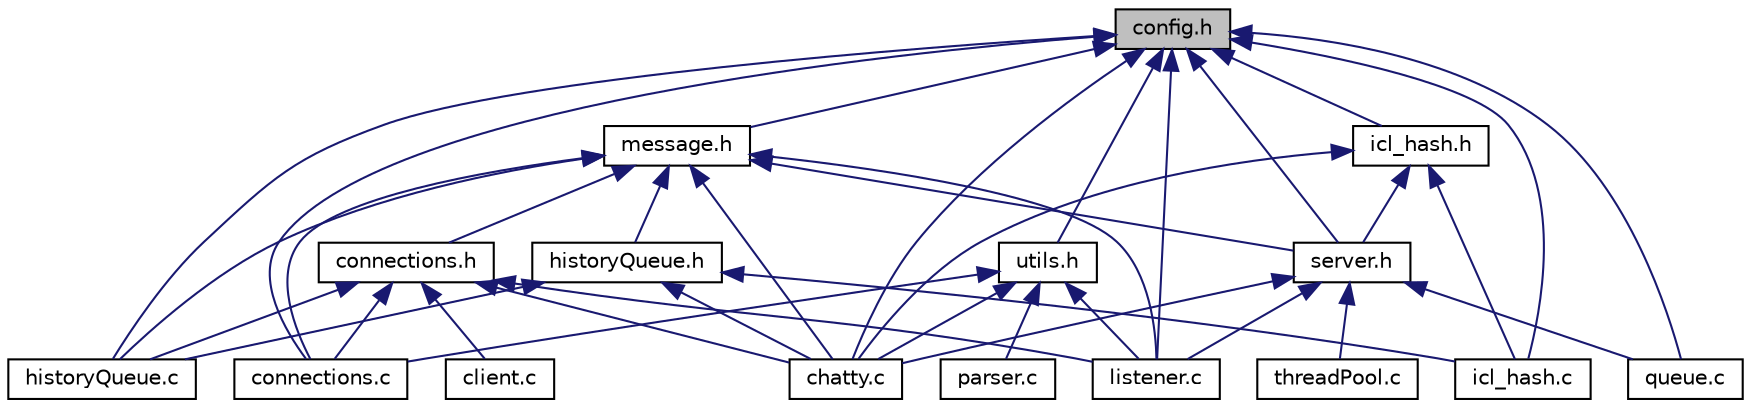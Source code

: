 digraph "config.h"
{
  edge [fontname="Helvetica",fontsize="10",labelfontname="Helvetica",labelfontsize="10"];
  node [fontname="Helvetica",fontsize="10",shape=record];
  Node1 [label="config.h",height=0.2,width=0.4,color="black", fillcolor="grey75", style="filled", fontcolor="black"];
  Node1 -> Node2 [dir="back",color="midnightblue",fontsize="10",style="solid",fontname="Helvetica"];
  Node2 [label="message.h",height=0.2,width=0.4,color="black", fillcolor="white", style="filled",URL="$message_8h.html",tooltip="Contiene il formato del messaggio. "];
  Node2 -> Node3 [dir="back",color="midnightblue",fontsize="10",style="solid",fontname="Helvetica"];
  Node3 [label="chatty.c",height=0.2,width=0.4,color="black", fillcolor="white", style="filled",URL="$chatty_8c.html",tooltip="File principale del server chatterbox. "];
  Node2 -> Node4 [dir="back",color="midnightblue",fontsize="10",style="solid",fontname="Helvetica"];
  Node4 [label="connections.h",height=0.2,width=0.4,color="black", fillcolor="white", style="filled",URL="$connections_8h.html",tooltip="le funzioni del protocollo clients-server "];
  Node4 -> Node3 [dir="back",color="midnightblue",fontsize="10",style="solid",fontname="Helvetica"];
  Node4 -> Node5 [dir="back",color="midnightblue",fontsize="10",style="solid",fontname="Helvetica"];
  Node5 [label="client.c",height=0.2,width=0.4,color="black", fillcolor="white", style="filled",URL="$client_8c.html",tooltip="Semplice client di test. "];
  Node4 -> Node6 [dir="back",color="midnightblue",fontsize="10",style="solid",fontname="Helvetica"];
  Node6 [label="connections.c",height=0.2,width=0.4,color="black", fillcolor="white", style="filled",URL="$connections_8c.html"];
  Node4 -> Node7 [dir="back",color="midnightblue",fontsize="10",style="solid",fontname="Helvetica"];
  Node7 [label="historyQueue.c",height=0.2,width=0.4,color="black", fillcolor="white", style="filled",URL="$historyQueue_8c.html",tooltip="file che implementa le code dei messaggi ricevuti da un client "];
  Node4 -> Node8 [dir="back",color="midnightblue",fontsize="10",style="solid",fontname="Helvetica"];
  Node8 [label="listener.c",height=0.2,width=0.4,color="black", fillcolor="white", style="filled",URL="$listener_8c.html",tooltip="implementazione delle funzioni del listener in server.h "];
  Node2 -> Node9 [dir="back",color="midnightblue",fontsize="10",style="solid",fontname="Helvetica"];
  Node9 [label="historyQueue.h",height=0.2,width=0.4,color="black", fillcolor="white", style="filled",URL="$historyQueue_8h.html",tooltip="File header della coda dei messaggi ricevuti da un client. "];
  Node9 -> Node3 [dir="back",color="midnightblue",fontsize="10",style="solid",fontname="Helvetica"];
  Node9 -> Node7 [dir="back",color="midnightblue",fontsize="10",style="solid",fontname="Helvetica"];
  Node9 -> Node10 [dir="back",color="midnightblue",fontsize="10",style="solid",fontname="Helvetica"];
  Node10 [label="icl_hash.c",height=0.2,width=0.4,color="black", fillcolor="white", style="filled",URL="$icl__hash_8c.html",tooltip="Dependency free hash table implementation, slightly modified by Remo Andreoli to implement section lo..."];
  Node2 -> Node11 [dir="back",color="midnightblue",fontsize="10",style="solid",fontname="Helvetica"];
  Node11 [label="server.h",height=0.2,width=0.4,color="black", fillcolor="white", style="filled",URL="$server_8h_source.html"];
  Node11 -> Node3 [dir="back",color="midnightblue",fontsize="10",style="solid",fontname="Helvetica"];
  Node11 -> Node8 [dir="back",color="midnightblue",fontsize="10",style="solid",fontname="Helvetica"];
  Node11 -> Node12 [dir="back",color="midnightblue",fontsize="10",style="solid",fontname="Helvetica"];
  Node12 [label="queue.c",height=0.2,width=0.4,color="black", fillcolor="white", style="filled",URL="$queue_8c.html",tooltip="File di implementazione dell&#39;interfaccia per la coda, aggiunte alcune funzioni in fondo..."];
  Node11 -> Node13 [dir="back",color="midnightblue",fontsize="10",style="solid",fontname="Helvetica"];
  Node13 [label="threadPool.c",height=0.2,width=0.4,color="black", fillcolor="white", style="filled",URL="$threadPool_8c.html",tooltip="Implementazione del threadpool. "];
  Node2 -> Node6 [dir="back",color="midnightblue",fontsize="10",style="solid",fontname="Helvetica"];
  Node2 -> Node7 [dir="back",color="midnightblue",fontsize="10",style="solid",fontname="Helvetica"];
  Node2 -> Node8 [dir="back",color="midnightblue",fontsize="10",style="solid",fontname="Helvetica"];
  Node1 -> Node11 [dir="back",color="midnightblue",fontsize="10",style="solid",fontname="Helvetica"];
  Node1 -> Node14 [dir="back",color="midnightblue",fontsize="10",style="solid",fontname="Helvetica"];
  Node14 [label="icl_hash.h",height=0.2,width=0.4,color="black", fillcolor="white", style="filled",URL="$icl__hash_8h.html",tooltip="Header file for icl_hash routines. "];
  Node14 -> Node11 [dir="back",color="midnightblue",fontsize="10",style="solid",fontname="Helvetica"];
  Node14 -> Node3 [dir="back",color="midnightblue",fontsize="10",style="solid",fontname="Helvetica"];
  Node14 -> Node10 [dir="back",color="midnightblue",fontsize="10",style="solid",fontname="Helvetica"];
  Node1 -> Node3 [dir="back",color="midnightblue",fontsize="10",style="solid",fontname="Helvetica"];
  Node1 -> Node15 [dir="back",color="midnightblue",fontsize="10",style="solid",fontname="Helvetica"];
  Node15 [label="utils.h",height=0.2,width=0.4,color="black", fillcolor="white", style="filled",URL="$utils_8h.html",tooltip="file contenente funzioni/macro/strutture utili in generale "];
  Node15 -> Node3 [dir="back",color="midnightblue",fontsize="10",style="solid",fontname="Helvetica"];
  Node15 -> Node6 [dir="back",color="midnightblue",fontsize="10",style="solid",fontname="Helvetica"];
  Node15 -> Node8 [dir="back",color="midnightblue",fontsize="10",style="solid",fontname="Helvetica"];
  Node15 -> Node16 [dir="back",color="midnightblue",fontsize="10",style="solid",fontname="Helvetica"];
  Node16 [label="parser.c",height=0.2,width=0.4,color="black", fillcolor="white", style="filled",URL="$parser_8c.html",tooltip="file che implementa il parser(in utils.h) del file di configurazione del server "];
  Node1 -> Node6 [dir="back",color="midnightblue",fontsize="10",style="solid",fontname="Helvetica"];
  Node1 -> Node7 [dir="back",color="midnightblue",fontsize="10",style="solid",fontname="Helvetica"];
  Node1 -> Node10 [dir="back",color="midnightblue",fontsize="10",style="solid",fontname="Helvetica"];
  Node1 -> Node8 [dir="back",color="midnightblue",fontsize="10",style="solid",fontname="Helvetica"];
  Node1 -> Node12 [dir="back",color="midnightblue",fontsize="10",style="solid",fontname="Helvetica"];
}
